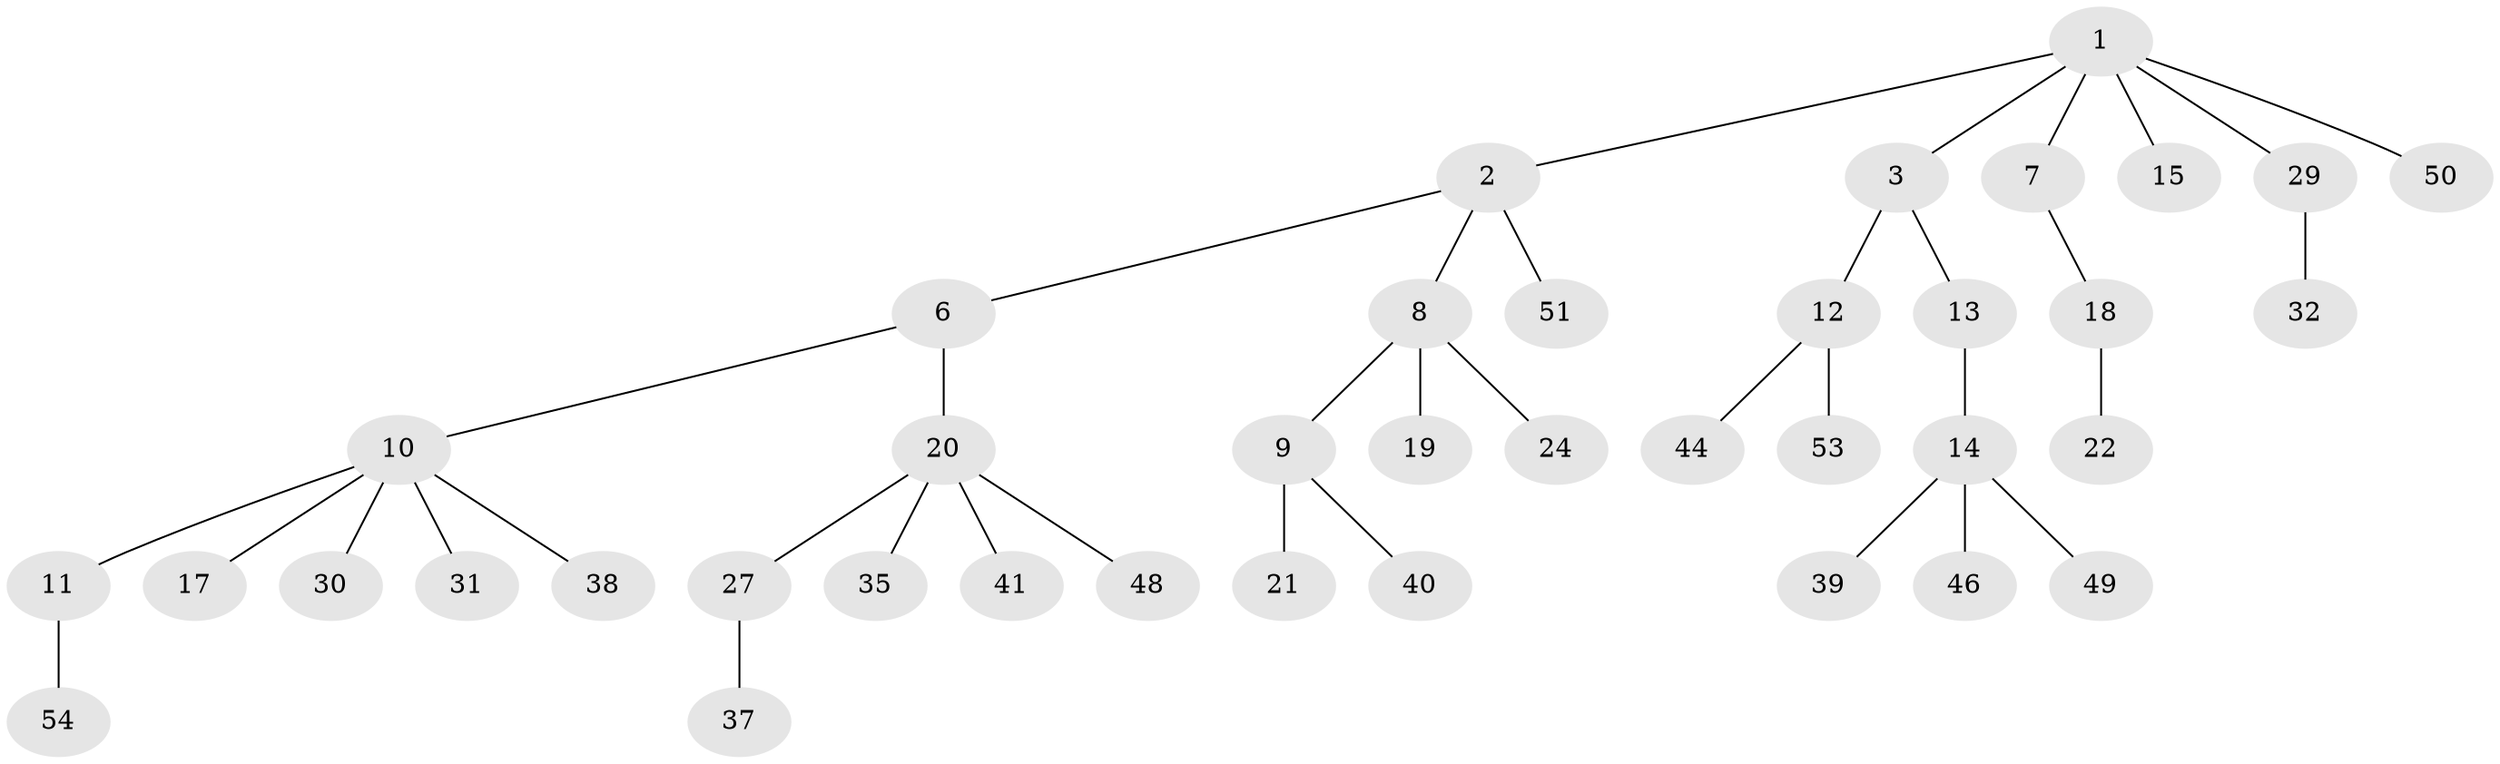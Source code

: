 // Generated by graph-tools (version 1.1) at 2025/24/03/03/25 07:24:06]
// undirected, 39 vertices, 38 edges
graph export_dot {
graph [start="1"]
  node [color=gray90,style=filled];
  1 [super="+52"];
  2 [super="+4"];
  3 [super="+5"];
  6;
  7;
  8 [super="+16"];
  9 [super="+23"];
  10 [super="+26"];
  11 [super="+25"];
  12 [super="+42"];
  13;
  14 [super="+33"];
  15 [super="+36"];
  17;
  18;
  19;
  20 [super="+28"];
  21;
  22 [super="+43"];
  24;
  27 [super="+47"];
  29;
  30;
  31 [super="+34"];
  32;
  35;
  37;
  38;
  39 [super="+45"];
  40;
  41 [super="+55"];
  44;
  46;
  48;
  49;
  50;
  51;
  53;
  54;
  1 -- 2;
  1 -- 3;
  1 -- 7;
  1 -- 15;
  1 -- 29;
  1 -- 50;
  2 -- 8;
  2 -- 51;
  2 -- 6;
  3 -- 12;
  3 -- 13;
  6 -- 10;
  6 -- 20;
  7 -- 18;
  8 -- 9;
  8 -- 19;
  8 -- 24;
  9 -- 21;
  9 -- 40;
  10 -- 11;
  10 -- 17;
  10 -- 38;
  10 -- 30;
  10 -- 31;
  11 -- 54;
  12 -- 53;
  12 -- 44;
  13 -- 14;
  14 -- 46;
  14 -- 49;
  14 -- 39;
  18 -- 22;
  20 -- 27;
  20 -- 35;
  20 -- 48;
  20 -- 41;
  27 -- 37;
  29 -- 32;
}
